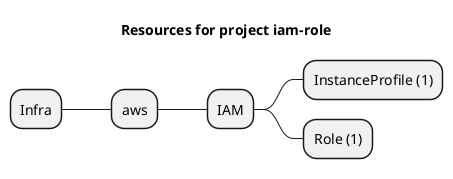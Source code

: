 @startmindmap
title Resources for project iam-role
skinparam monochrome true
+ Infra
++ aws
+++ IAM
++++ InstanceProfile (1)
++++ Role (1)
@endmindmap